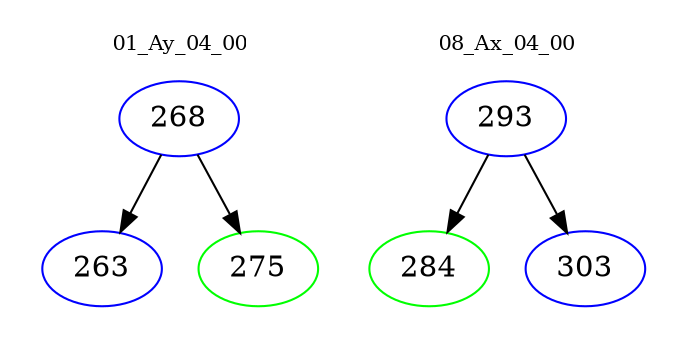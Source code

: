 digraph{
subgraph cluster_0 {
color = white
label = "01_Ay_04_00";
fontsize=10;
T0_268 [label="268", color="blue"]
T0_268 -> T0_263 [color="black"]
T0_263 [label="263", color="blue"]
T0_268 -> T0_275 [color="black"]
T0_275 [label="275", color="green"]
}
subgraph cluster_1 {
color = white
label = "08_Ax_04_00";
fontsize=10;
T1_293 [label="293", color="blue"]
T1_293 -> T1_284 [color="black"]
T1_284 [label="284", color="green"]
T1_293 -> T1_303 [color="black"]
T1_303 [label="303", color="blue"]
}
}
